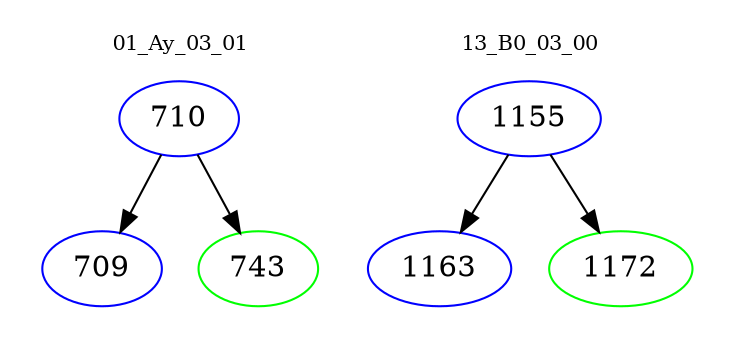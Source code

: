 digraph{
subgraph cluster_0 {
color = white
label = "01_Ay_03_01";
fontsize=10;
T0_710 [label="710", color="blue"]
T0_710 -> T0_709 [color="black"]
T0_709 [label="709", color="blue"]
T0_710 -> T0_743 [color="black"]
T0_743 [label="743", color="green"]
}
subgraph cluster_1 {
color = white
label = "13_B0_03_00";
fontsize=10;
T1_1155 [label="1155", color="blue"]
T1_1155 -> T1_1163 [color="black"]
T1_1163 [label="1163", color="blue"]
T1_1155 -> T1_1172 [color="black"]
T1_1172 [label="1172", color="green"]
}
}
